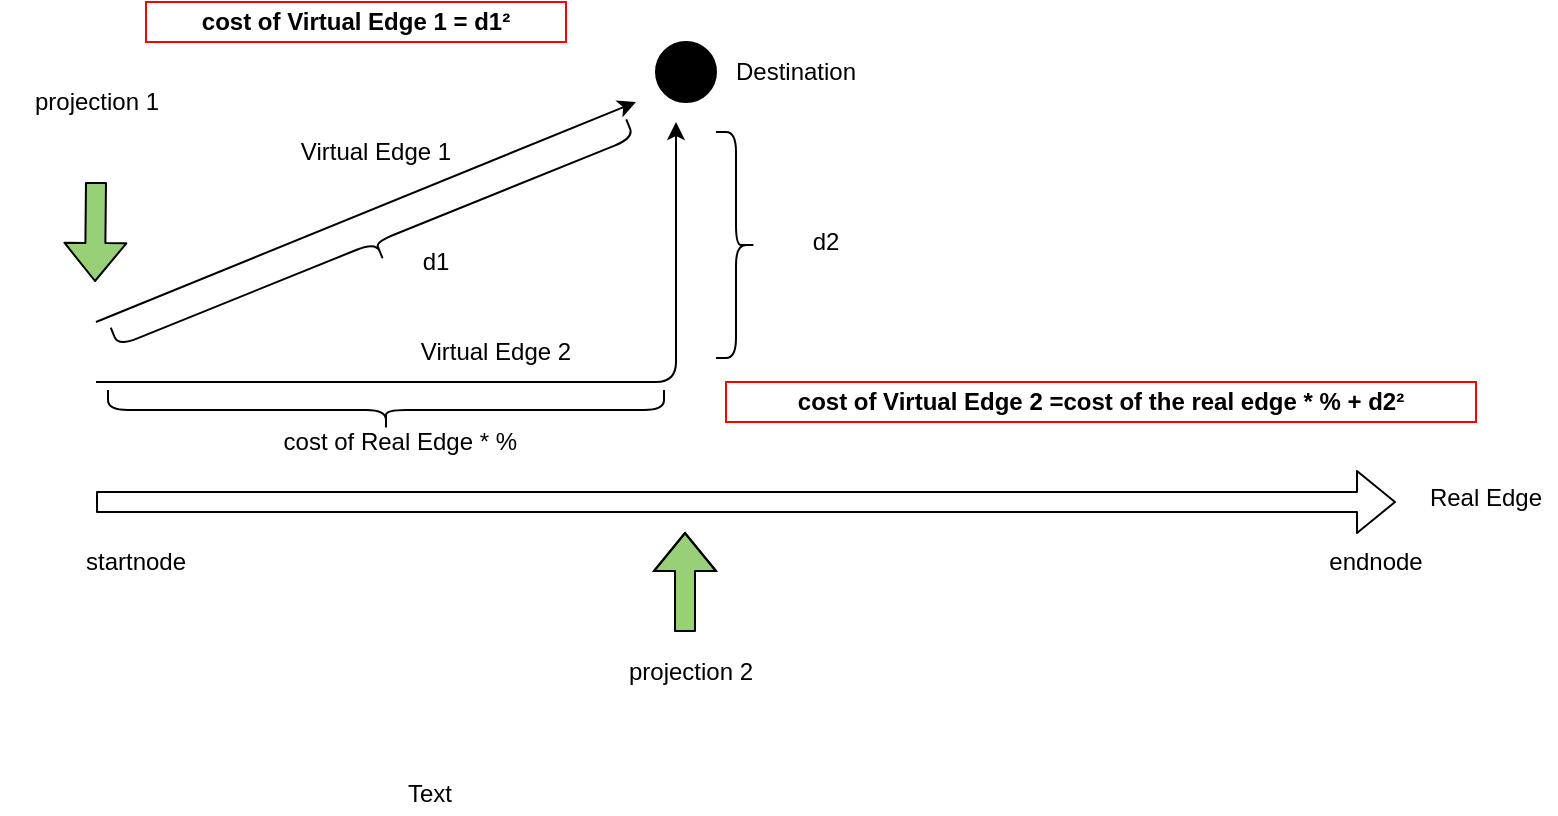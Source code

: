 <mxfile version="11.3.1" type="github" pages="1"><diagram id="WSP5-e3fLeWEPDcZF9mH" name="Page-1"><mxGraphModel dx="1343" dy="793" grid="1" gridSize="10" guides="1" tooltips="1" connect="1" arrows="1" fold="1" page="1" pageScale="1" pageWidth="850" pageHeight="1100" math="0" shadow="0"><root><mxCell id="0"/><mxCell id="1" parent="0"/><mxCell id="8zm6JA8ml__i2Y3zYef--1" value="" style="shape=flexArrow;endArrow=classic;html=1;" edge="1" parent="1"><mxGeometry width="50" height="50" relative="1" as="geometry"><mxPoint x="110" y="440" as="sourcePoint"/><mxPoint x="760" y="440" as="targetPoint"/></mxGeometry></mxCell><mxCell id="8zm6JA8ml__i2Y3zYef--2" value="startnode" style="text;html=1;strokeColor=none;fillColor=none;align=center;verticalAlign=middle;whiteSpace=wrap;rounded=0;" vertex="1" parent="1"><mxGeometry x="110" y="460" width="40" height="20" as="geometry"/></mxCell><mxCell id="8zm6JA8ml__i2Y3zYef--3" value="endnode" style="text;html=1;strokeColor=none;fillColor=none;align=center;verticalAlign=middle;whiteSpace=wrap;rounded=0;" vertex="1" parent="1"><mxGeometry x="720" y="445" width="60" height="50" as="geometry"/></mxCell><mxCell id="8zm6JA8ml__i2Y3zYef--5" value="" style="ellipse;whiteSpace=wrap;html=1;aspect=fixed;fillColor=#000000;" vertex="1" parent="1"><mxGeometry x="390" y="210" width="30" height="30" as="geometry"/></mxCell><mxCell id="8zm6JA8ml__i2Y3zYef--6" value="&lt;div&gt;Destination&lt;/div&gt;" style="text;html=1;strokeColor=none;fillColor=none;align=center;verticalAlign=middle;whiteSpace=wrap;rounded=0;" vertex="1" parent="1"><mxGeometry x="440" y="210" width="40" height="30" as="geometry"/></mxCell><mxCell id="8zm6JA8ml__i2Y3zYef--7" value="" style="endArrow=classic;html=1;" edge="1" parent="1"><mxGeometry width="50" height="50" relative="1" as="geometry"><mxPoint x="110" y="380" as="sourcePoint"/><mxPoint x="400" y="250" as="targetPoint"/><Array as="points"><mxPoint x="400" y="380"/></Array></mxGeometry></mxCell><mxCell id="8zm6JA8ml__i2Y3zYef--8" value="" style="endArrow=classic;html=1;jumpStyle=none;rounded=0;" edge="1" parent="1"><mxGeometry width="50" height="50" relative="1" as="geometry"><mxPoint x="110" y="350" as="sourcePoint"/><mxPoint x="380" y="240" as="targetPoint"/></mxGeometry></mxCell><mxCell id="8zm6JA8ml__i2Y3zYef--9" value="" style="shape=flexArrow;endArrow=classic;html=1;fillColor=#97D077;" edge="1" parent="1"><mxGeometry width="50" height="50" relative="1" as="geometry"><mxPoint x="404.5" y="505" as="sourcePoint"/><mxPoint x="404.5" y="455" as="targetPoint"/><Array as="points"><mxPoint x="404.5" y="480"/></Array></mxGeometry></mxCell><mxCell id="8zm6JA8ml__i2Y3zYef--10" value="projection 2" style="text;html=1;strokeColor=none;fillColor=none;align=center;verticalAlign=middle;whiteSpace=wrap;rounded=0;" vertex="1" parent="1"><mxGeometry x="360" y="510" width="95" height="30" as="geometry"/></mxCell><mxCell id="8zm6JA8ml__i2Y3zYef--11" value="" style="shape=flexArrow;endArrow=classic;html=1;fillColor=#97D077;" edge="1" parent="1"><mxGeometry width="50" height="50" relative="1" as="geometry"><mxPoint x="110" y="280" as="sourcePoint"/><mxPoint x="109.5" y="330" as="targetPoint"/></mxGeometry></mxCell><mxCell id="8zm6JA8ml__i2Y3zYef--12" value="projection 1" style="text;html=1;strokeColor=none;fillColor=none;align=center;verticalAlign=middle;whiteSpace=wrap;rounded=0;" vertex="1" parent="1"><mxGeometry x="62.5" y="225" width="95" height="30" as="geometry"/></mxCell><mxCell id="8zm6JA8ml__i2Y3zYef--14" value="Virtual Edge 1" style="text;html=1;strokeColor=none;fillColor=none;align=center;verticalAlign=middle;whiteSpace=wrap;rounded=0;" vertex="1" parent="1"><mxGeometry x="200" y="255" width="100" height="20" as="geometry"/></mxCell><mxCell id="8zm6JA8ml__i2Y3zYef--15" value="Virtual Edge 2" style="text;html=1;strokeColor=none;fillColor=none;align=center;verticalAlign=middle;whiteSpace=wrap;rounded=0;" vertex="1" parent="1"><mxGeometry x="260" y="355" width="100" height="20" as="geometry"/></mxCell><mxCell id="8zm6JA8ml__i2Y3zYef--16" value="&lt;b&gt;cost of Virtual Edge 1 = d1²&lt;/b&gt;" style="text;html=1;strokeColor=#FF0000;fillColor=none;align=center;verticalAlign=middle;whiteSpace=wrap;rounded=0;" vertex="1" parent="1"><mxGeometry x="135" y="190" width="210" height="20" as="geometry"/></mxCell><mxCell id="8zm6JA8ml__i2Y3zYef--17" value="&lt;b&gt;cost of Virtual Edge 2 =cost of the real edge * % + d2²&lt;/b&gt;" style="text;html=1;strokeColor=#FF0000;fillColor=none;align=center;verticalAlign=middle;whiteSpace=wrap;rounded=0;" vertex="1" parent="1"><mxGeometry x="425" y="380" width="375" height="20" as="geometry"/></mxCell><mxCell id="8zm6JA8ml__i2Y3zYef--18" value="" style="shape=curlyBracket;whiteSpace=wrap;html=1;rounded=1;fillColor=#000000;rotation=-112;" vertex="1" parent="1"><mxGeometry x="240" y="171" width="20" height="278" as="geometry"/></mxCell><mxCell id="8zm6JA8ml__i2Y3zYef--20" value="d1" style="text;html=1;strokeColor=none;fillColor=none;align=center;verticalAlign=middle;whiteSpace=wrap;rounded=0;" vertex="1" parent="1"><mxGeometry x="260" y="310" width="40" height="20" as="geometry"/></mxCell><mxCell id="8zm6JA8ml__i2Y3zYef--21" value="" style="shape=curlyBracket;whiteSpace=wrap;html=1;rounded=1;fillColor=#000000;rotation=-90;" vertex="1" parent="1"><mxGeometry x="245" y="255" width="20" height="278" as="geometry"/></mxCell><mxCell id="8zm6JA8ml__i2Y3zYef--22" value="&amp;nbsp;cost of Real Edge * %" style="text;html=1;strokeColor=none;fillColor=none;align=center;verticalAlign=middle;whiteSpace=wrap;rounded=0;" vertex="1" parent="1"><mxGeometry x="117.5" y="400" width="285" height="20" as="geometry"/></mxCell><mxCell id="8zm6JA8ml__i2Y3zYef--23" value="Text" style="text;html=1;resizable=0;points=[];autosize=1;align=left;verticalAlign=top;spacingTop=-4;" vertex="1" parent="1"><mxGeometry x="264" y="576" width="40" height="20" as="geometry"/></mxCell><mxCell id="8zm6JA8ml__i2Y3zYef--24" value="Real Edge" style="text;html=1;strokeColor=none;fillColor=none;align=center;verticalAlign=middle;whiteSpace=wrap;rounded=0;" vertex="1" parent="1"><mxGeometry x="770" y="425" width="70" height="25" as="geometry"/></mxCell><mxCell id="8zm6JA8ml__i2Y3zYef--26" value="" style="shape=curlyBracket;whiteSpace=wrap;html=1;rounded=1;fillColor=#000000;rotation=180;" vertex="1" parent="1"><mxGeometry x="420" y="255" width="20" height="113" as="geometry"/></mxCell><mxCell id="8zm6JA8ml__i2Y3zYef--27" value="d2" style="text;html=1;strokeColor=none;fillColor=none;align=center;verticalAlign=middle;whiteSpace=wrap;rounded=0;" vertex="1" parent="1"><mxGeometry x="455" y="300" width="40" height="20" as="geometry"/></mxCell></root></mxGraphModel></diagram></mxfile>